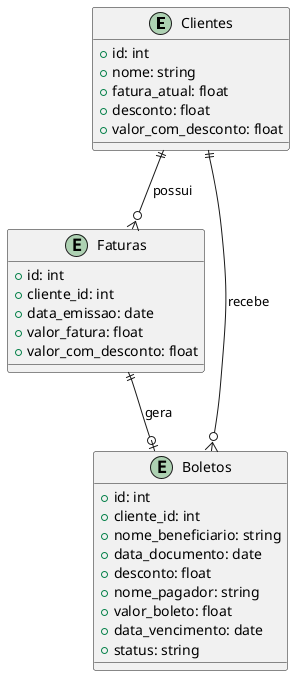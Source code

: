 @startuml
entity "Clientes" {
  + id: int
  + nome: string
  + fatura_atual: float
  + desconto: float
  + valor_com_desconto: float
}

entity "Faturas" {
  + id: int
  + cliente_id: int
  + data_emissao: date
  + valor_fatura: float
  + valor_com_desconto: float
}

entity "Boletos" {
  + id: int
  + cliente_id: int
  + nome_beneficiario: string
  + data_documento: date
  + desconto: float
  + nome_pagador: string
  + valor_boleto: float
  + data_vencimento: date
  + status: string
}

Clientes ||--o{ Faturas: "possui"
Faturas ||--o| Boletos: "gera"
Clientes ||--o{ Boletos: "recebe"
@enduml
